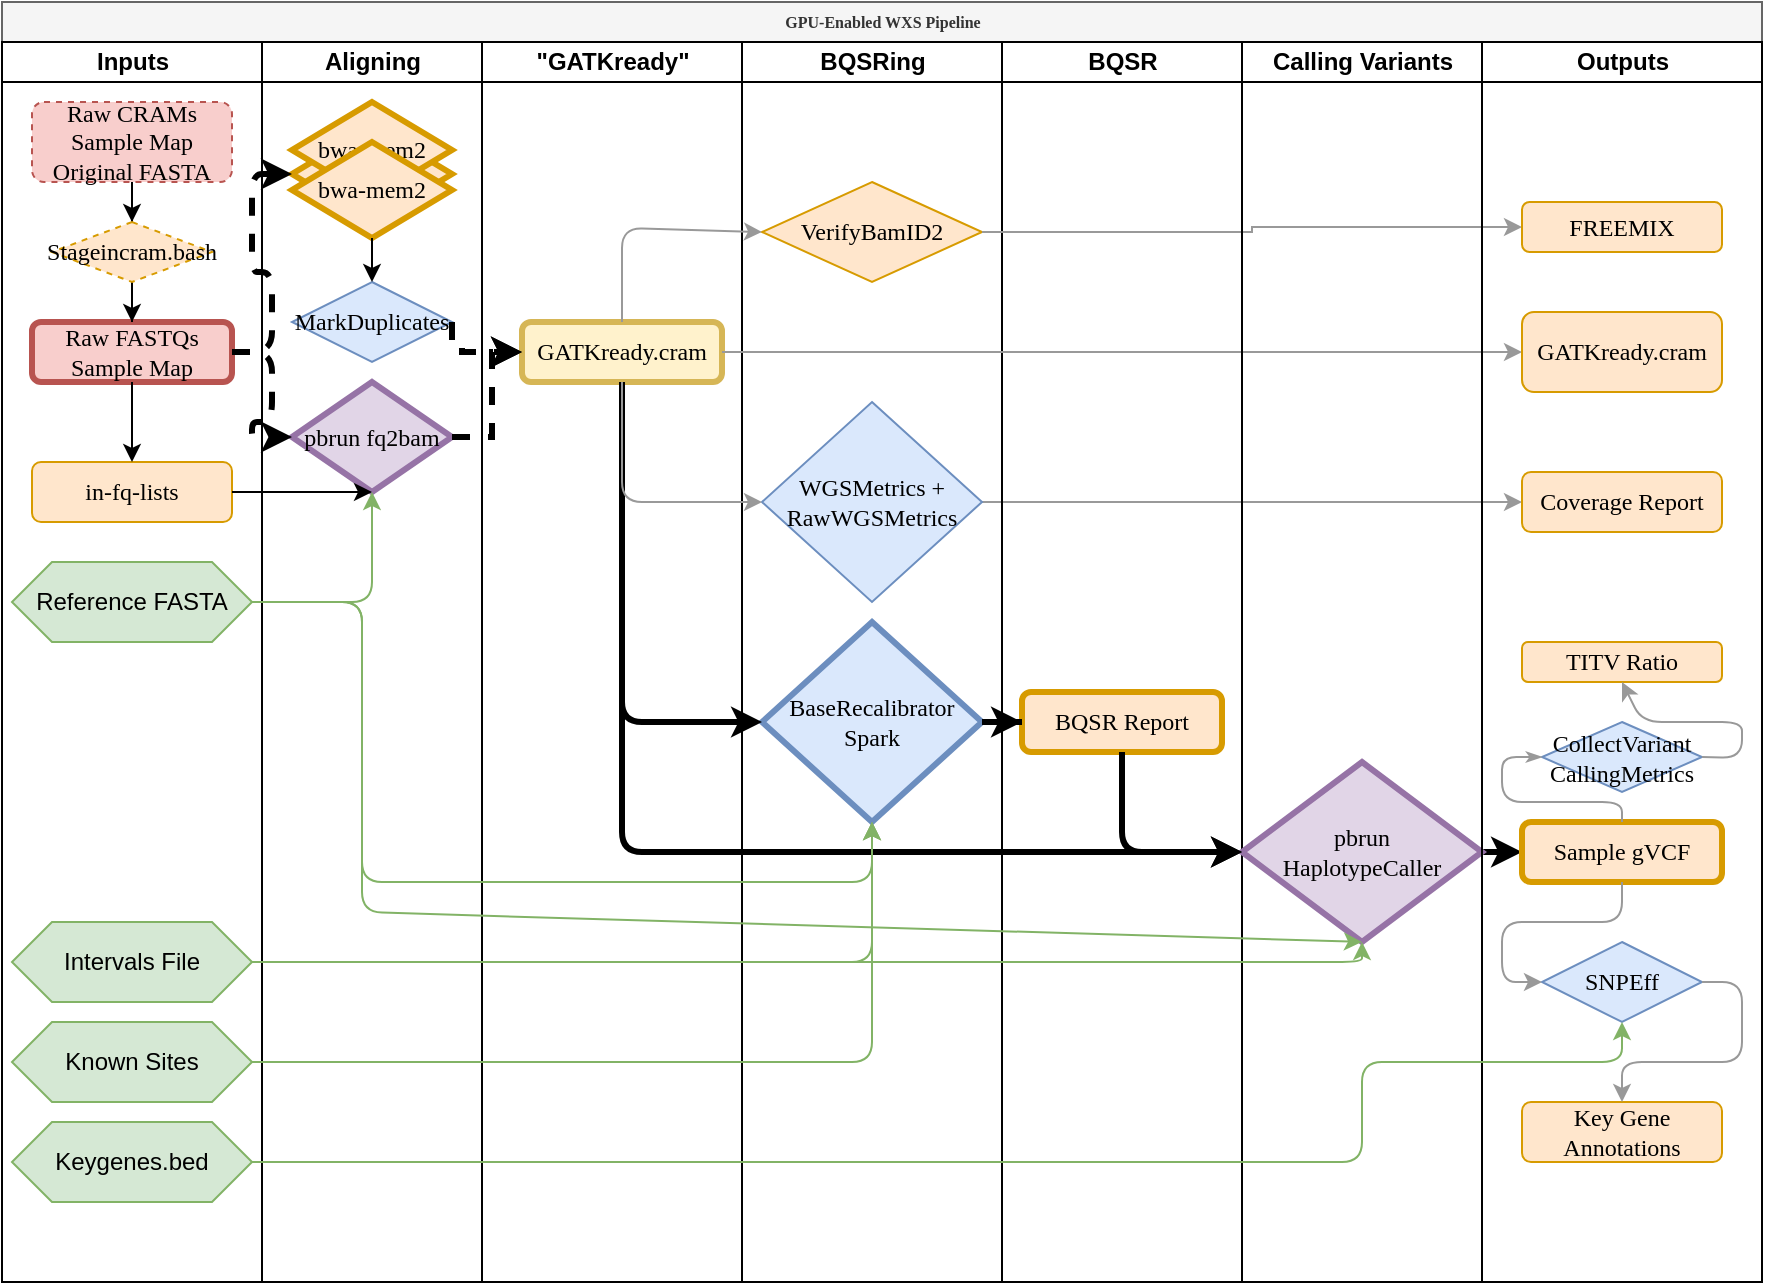 <mxfile version="21.1.5" type="device">
  <diagram name="Page-1" id="74e2e168-ea6b-b213-b513-2b3c1d86103e">
    <mxGraphModel dx="1034" dy="381" grid="1" gridSize="10" guides="1" tooltips="1" connect="1" arrows="1" fold="1" page="1" pageScale="1" pageWidth="1100" pageHeight="850" background="none" math="0" shadow="0">
      <root>
        <mxCell id="0" />
        <mxCell id="1" parent="0" />
        <mxCell id="77e6c97f196da883-1" value="GPU-Enabled WXS Pipeline" style="swimlane;html=1;childLayout=stackLayout;startSize=20;rounded=0;shadow=0;labelBackgroundColor=none;strokeWidth=1;fontFamily=Verdana;fontSize=8;align=center;fillColor=#f5f5f5;fontColor=#333333;strokeColor=#666666;" parent="1" vertex="1">
          <mxGeometry x="110" y="30" width="880" height="640" as="geometry" />
        </mxCell>
        <mxCell id="77e6c97f196da883-2" value="Inputs" style="swimlane;html=1;startSize=20;" parent="77e6c97f196da883-1" vertex="1">
          <mxGeometry y="20" width="130" height="620" as="geometry" />
        </mxCell>
        <mxCell id="Nnj7Wq_yGs6EVmE-nwQ6-4" value="" style="edgeStyle=orthogonalEdgeStyle;rounded=0;orthogonalLoop=1;jettySize=auto;html=1;dashed=1;dashPattern=1 1;" parent="77e6c97f196da883-2" source="77e6c97f196da883-8" target="Nnj7Wq_yGs6EVmE-nwQ6-1" edge="1">
          <mxGeometry relative="1" as="geometry" />
        </mxCell>
        <mxCell id="77e6c97f196da883-8" value="Raw CRAMs&lt;br&gt;Sample Map&lt;br&gt;Original FASTA" style="rounded=1;whiteSpace=wrap;html=1;shadow=0;labelBackgroundColor=none;strokeWidth=1;fontFamily=Verdana;fontSize=12;align=center;dashed=1;fillColor=#f8cecc;strokeColor=#b85450;" parent="77e6c97f196da883-2" vertex="1">
          <mxGeometry x="15" y="30" width="100" height="40" as="geometry" />
        </mxCell>
        <mxCell id="77e6c97f196da883-9" value="Raw FASTQs&lt;br&gt;Sample Map" style="rounded=1;whiteSpace=wrap;html=1;shadow=0;labelBackgroundColor=none;strokeWidth=3;fontFamily=Verdana;fontSize=12;align=center;fillColor=#f8cecc;strokeColor=#b85450;" parent="77e6c97f196da883-2" vertex="1">
          <mxGeometry x="15" y="140" width="100" height="30" as="geometry" />
        </mxCell>
        <mxCell id="Nnj7Wq_yGs6EVmE-nwQ6-3" value="" style="edgeStyle=orthogonalEdgeStyle;rounded=0;orthogonalLoop=1;jettySize=auto;html=1;dashed=1;dashPattern=1 1;" parent="77e6c97f196da883-2" source="Nnj7Wq_yGs6EVmE-nwQ6-1" target="77e6c97f196da883-9" edge="1">
          <mxGeometry relative="1" as="geometry" />
        </mxCell>
        <mxCell id="Nnj7Wq_yGs6EVmE-nwQ6-1" value="Stageincram.bash" style="rhombus;whiteSpace=wrap;html=1;rounded=0;shadow=0;labelBackgroundColor=none;strokeWidth=1;fontFamily=Verdana;fontSize=12;align=center;dashed=1;fillColor=#ffe6cc;strokeColor=#d79b00;" parent="77e6c97f196da883-2" vertex="1">
          <mxGeometry x="25" y="90" width="80" height="30" as="geometry" />
        </mxCell>
        <mxCell id="Nnj7Wq_yGs6EVmE-nwQ6-7" value="in-fq-lists" style="rounded=1;whiteSpace=wrap;html=1;shadow=0;labelBackgroundColor=none;strokeWidth=1;fontFamily=Verdana;fontSize=12;align=center;fillColor=#ffe6cc;strokeColor=#d79b00;" parent="77e6c97f196da883-2" vertex="1">
          <mxGeometry x="15" y="210" width="100" height="30" as="geometry" />
        </mxCell>
        <mxCell id="Nnj7Wq_yGs6EVmE-nwQ6-11" value="" style="endArrow=classic;html=1;rounded=0;exitX=0.5;exitY=1;exitDx=0;exitDy=0;entryX=0.5;entryY=0;entryDx=0;entryDy=0;" parent="77e6c97f196da883-2" source="77e6c97f196da883-9" target="Nnj7Wq_yGs6EVmE-nwQ6-7" edge="1">
          <mxGeometry width="50" height="50" relative="1" as="geometry">
            <mxPoint x="305" y="240" as="sourcePoint" />
            <mxPoint x="355" y="190" as="targetPoint" />
            <Array as="points" />
          </mxGeometry>
        </mxCell>
        <mxCell id="Nnj7Wq_yGs6EVmE-nwQ6-55" value="Reference FASTA" style="shape=hexagon;perimeter=hexagonPerimeter2;whiteSpace=wrap;html=1;fixedSize=1;fillColor=#d5e8d4;strokeColor=#82b366;" parent="77e6c97f196da883-2" vertex="1">
          <mxGeometry x="5" y="260" width="120" height="40" as="geometry" />
        </mxCell>
        <mxCell id="Nnj7Wq_yGs6EVmE-nwQ6-56" value="Intervals File" style="shape=hexagon;perimeter=hexagonPerimeter2;whiteSpace=wrap;html=1;fixedSize=1;fillColor=#d5e8d4;strokeColor=#82b366;" parent="77e6c97f196da883-2" vertex="1">
          <mxGeometry x="5" y="440" width="120" height="40" as="geometry" />
        </mxCell>
        <mxCell id="Nnj7Wq_yGs6EVmE-nwQ6-62" value="Known Sites" style="shape=hexagon;perimeter=hexagonPerimeter2;whiteSpace=wrap;html=1;fixedSize=1;fillColor=#d5e8d4;strokeColor=#82b366;" parent="77e6c97f196da883-2" vertex="1">
          <mxGeometry x="5" y="490" width="120" height="40" as="geometry" />
        </mxCell>
        <mxCell id="Nnj7Wq_yGs6EVmE-nwQ6-66" value="Keygenes.bed" style="shape=hexagon;perimeter=hexagonPerimeter2;whiteSpace=wrap;html=1;fixedSize=1;fillColor=#d5e8d4;strokeColor=#82b366;" parent="77e6c97f196da883-2" vertex="1">
          <mxGeometry x="5" y="540" width="120" height="40" as="geometry" />
        </mxCell>
        <mxCell id="Nnj7Wq_yGs6EVmE-nwQ6-24" value="" style="edgeStyle=orthogonalEdgeStyle;rounded=0;orthogonalLoop=1;jettySize=auto;html=1;fillColor=#f5f5f5;strokeColor=#999999;" parent="77e6c97f196da883-1" source="Nnj7Wq_yGs6EVmE-nwQ6-22" target="Nnj7Wq_yGs6EVmE-nwQ6-23" edge="1">
          <mxGeometry relative="1" as="geometry" />
        </mxCell>
        <mxCell id="77e6c97f196da883-3" value="Aligning" style="swimlane;html=1;startSize=20;" parent="77e6c97f196da883-1" vertex="1">
          <mxGeometry x="130" y="20" width="110" height="620" as="geometry" />
        </mxCell>
        <mxCell id="Nnj7Wq_yGs6EVmE-nwQ6-5" value="pbrun fq2bam" style="rhombus;whiteSpace=wrap;html=1;rounded=0;shadow=0;labelBackgroundColor=none;strokeWidth=3;fontFamily=Verdana;fontSize=12;align=center;fillColor=#e1d5e7;strokeColor=#9673a6;" parent="77e6c97f196da883-3" vertex="1">
          <mxGeometry x="15" y="170" width="80" height="55" as="geometry" />
        </mxCell>
        <mxCell id="TSq1mU4a56lTS22iXald-4" value="bwa-mem2" style="rhombus;whiteSpace=wrap;html=1;rounded=0;shadow=0;labelBackgroundColor=none;strokeWidth=3;fontFamily=Verdana;fontSize=8;align=center;fillColor=#ffe6cc;strokeColor=#d79b00;" parent="77e6c97f196da883-3" vertex="1">
          <mxGeometry x="15" y="42" width="80" height="48" as="geometry" />
        </mxCell>
        <mxCell id="xKvOOhsYieL9IacCuS3Y-2" value="bwa-mem2" style="rhombus;whiteSpace=wrap;html=1;rounded=0;shadow=0;labelBackgroundColor=none;strokeWidth=3;fontFamily=Verdana;fontSize=12;align=center;fillColor=#ffe6cc;strokeColor=#d79b00;" parent="77e6c97f196da883-3" vertex="1">
          <mxGeometry x="15" y="30" width="80" height="48" as="geometry" />
        </mxCell>
        <mxCell id="xKvOOhsYieL9IacCuS3Y-3" value="bwa-mem2" style="rhombus;whiteSpace=wrap;html=1;rounded=0;shadow=0;labelBackgroundColor=none;strokeWidth=3;fontFamily=Verdana;fontSize=12;align=center;fillColor=#ffe6cc;strokeColor=#d79b00;" parent="77e6c97f196da883-3" vertex="1">
          <mxGeometry x="15" y="50" width="80" height="48" as="geometry" />
        </mxCell>
        <mxCell id="xKvOOhsYieL9IacCuS3Y-5" value="MarkDuplicates" style="rhombus;whiteSpace=wrap;html=1;rounded=0;shadow=0;labelBackgroundColor=none;strokeWidth=1;fontFamily=Verdana;fontSize=12;align=center;fillColor=#dae8fc;strokeColor=#6c8ebf;" parent="77e6c97f196da883-3" vertex="1">
          <mxGeometry x="15" y="120" width="80" height="40" as="geometry" />
        </mxCell>
        <mxCell id="xKvOOhsYieL9IacCuS3Y-4" style="edgeStyle=orthogonalEdgeStyle;rounded=0;orthogonalLoop=1;jettySize=auto;html=1;exitX=0.5;exitY=1;exitDx=0;exitDy=0;entryX=0.5;entryY=0;entryDx=0;entryDy=0;" parent="77e6c97f196da883-3" source="xKvOOhsYieL9IacCuS3Y-3" target="xKvOOhsYieL9IacCuS3Y-5" edge="1">
          <mxGeometry relative="1" as="geometry">
            <mxPoint x="55" y="120" as="targetPoint" />
          </mxGeometry>
        </mxCell>
        <mxCell id="77e6c97f196da883-4" value="&quot;GATKready&quot;" style="swimlane;html=1;startSize=20;" parent="77e6c97f196da883-1" vertex="1">
          <mxGeometry x="240" y="20" width="130" height="620" as="geometry" />
        </mxCell>
        <mxCell id="Nnj7Wq_yGs6EVmE-nwQ6-12" value="GATKready.cram" style="rounded=1;whiteSpace=wrap;html=1;shadow=0;labelBackgroundColor=none;strokeWidth=3;fontFamily=Verdana;fontSize=12;align=center;fillColor=#fff2cc;strokeColor=#d6b656;" parent="77e6c97f196da883-4" vertex="1">
          <mxGeometry x="20" y="140" width="100" height="30" as="geometry" />
        </mxCell>
        <mxCell id="77e6c97f196da883-5" value="BQSRing" style="swimlane;html=1;startSize=20;" parent="77e6c97f196da883-1" vertex="1">
          <mxGeometry x="370" y="20" width="130" height="620" as="geometry" />
        </mxCell>
        <mxCell id="Nnj7Wq_yGs6EVmE-nwQ6-36" style="edgeStyle=orthogonalEdgeStyle;rounded=1;orthogonalLoop=1;jettySize=auto;html=1;exitX=0.5;exitY=1;exitDx=0;exitDy=0;" parent="77e6c97f196da883-5" edge="1">
          <mxGeometry relative="1" as="geometry">
            <mxPoint x="80" y="440" as="sourcePoint" />
            <mxPoint x="80" y="440" as="targetPoint" />
          </mxGeometry>
        </mxCell>
        <mxCell id="Nnj7Wq_yGs6EVmE-nwQ6-22" value="WGSMetrics + RawWGSMetrics" style="rhombus;whiteSpace=wrap;html=1;rounded=0;shadow=0;labelBackgroundColor=none;strokeWidth=1;fontFamily=Verdana;fontSize=12;align=center;fillColor=#dae8fc;strokeColor=#6c8ebf;" parent="77e6c97f196da883-5" vertex="1">
          <mxGeometry x="10" y="180" width="110" height="100" as="geometry" />
        </mxCell>
        <mxCell id="Nnj7Wq_yGs6EVmE-nwQ6-17" value="BaseRecalibrator&lt;br&gt;Spark" style="rhombus;whiteSpace=wrap;html=1;rounded=0;shadow=0;labelBackgroundColor=none;strokeWidth=3;fontFamily=Verdana;fontSize=12;align=center;fillColor=#dae8fc;strokeColor=#6c8ebf;" parent="77e6c97f196da883-5" vertex="1">
          <mxGeometry x="10" y="290" width="110" height="100" as="geometry" />
        </mxCell>
        <mxCell id="Nnj7Wq_yGs6EVmE-nwQ6-28" value="VerifyBamID2" style="rhombus;whiteSpace=wrap;html=1;rounded=0;shadow=0;labelBackgroundColor=none;strokeWidth=1;fontFamily=Verdana;fontSize=12;align=center;fillColor=#ffe6cc;strokeColor=#d79b00;" parent="77e6c97f196da883-5" vertex="1">
          <mxGeometry x="10" y="70" width="110" height="50" as="geometry" />
        </mxCell>
        <mxCell id="77e6c97f196da883-6" value="BQSR" style="swimlane;html=1;startSize=20;" parent="77e6c97f196da883-1" vertex="1">
          <mxGeometry x="500" y="20" width="120" height="620" as="geometry" />
        </mxCell>
        <mxCell id="Nnj7Wq_yGs6EVmE-nwQ6-25" value="BQSR Report" style="rounded=1;whiteSpace=wrap;html=1;shadow=0;labelBackgroundColor=none;strokeWidth=3;fontFamily=Verdana;fontSize=12;align=center;fillColor=#ffe6cc;strokeColor=#d79b00;" parent="77e6c97f196da883-6" vertex="1">
          <mxGeometry x="10" y="325" width="100" height="30" as="geometry" />
        </mxCell>
        <mxCell id="Nnj7Wq_yGs6EVmE-nwQ6-13" value="" style="edgeStyle=orthogonalEdgeStyle;rounded=0;orthogonalLoop=1;jettySize=auto;html=1;strokeWidth=3;dashed=1;" parent="77e6c97f196da883-1" source="Nnj7Wq_yGs6EVmE-nwQ6-5" target="Nnj7Wq_yGs6EVmE-nwQ6-12" edge="1">
          <mxGeometry relative="1" as="geometry" />
        </mxCell>
        <mxCell id="Nnj7Wq_yGs6EVmE-nwQ6-19" value="" style="edgeStyle=orthogonalEdgeStyle;rounded=0;orthogonalLoop=1;jettySize=auto;html=1;fillColor=#f5f5f5;strokeColor=#999999;exitX=1;exitY=0.5;exitDx=0;exitDy=0;" parent="77e6c97f196da883-1" source="Nnj7Wq_yGs6EVmE-nwQ6-12" target="77e6c97f196da883-12" edge="1">
          <mxGeometry relative="1" as="geometry">
            <mxPoint x="475" y="175" as="sourcePoint" />
          </mxGeometry>
        </mxCell>
        <mxCell id="Nnj7Wq_yGs6EVmE-nwQ6-26" value="" style="edgeStyle=orthogonalEdgeStyle;rounded=0;orthogonalLoop=1;jettySize=auto;html=1;strokeWidth=3;" parent="77e6c97f196da883-1" source="Nnj7Wq_yGs6EVmE-nwQ6-17" target="Nnj7Wq_yGs6EVmE-nwQ6-25" edge="1">
          <mxGeometry relative="1" as="geometry" />
        </mxCell>
        <mxCell id="Nnj7Wq_yGs6EVmE-nwQ6-32" value="" style="edgeStyle=orthogonalEdgeStyle;rounded=0;orthogonalLoop=1;jettySize=auto;html=1;strokeColor=#999999;" parent="77e6c97f196da883-1" source="Nnj7Wq_yGs6EVmE-nwQ6-28" target="Nnj7Wq_yGs6EVmE-nwQ6-31" edge="1">
          <mxGeometry relative="1" as="geometry" />
        </mxCell>
        <mxCell id="Nnj7Wq_yGs6EVmE-nwQ6-37" value="" style="edgeStyle=orthogonalEdgeStyle;rounded=1;orthogonalLoop=1;jettySize=auto;html=1;strokeWidth=3;" parent="77e6c97f196da883-1" source="Nnj7Wq_yGs6EVmE-nwQ6-33" target="77e6c97f196da883-15" edge="1">
          <mxGeometry relative="1" as="geometry" />
        </mxCell>
        <mxCell id="Nnj7Wq_yGs6EVmE-nwQ6-18" value="" style="edgeStyle=orthogonalEdgeStyle;rounded=1;orthogonalLoop=1;jettySize=auto;html=1;entryX=0;entryY=0.5;entryDx=0;entryDy=0;strokeWidth=3;" parent="77e6c97f196da883-1" source="Nnj7Wq_yGs6EVmE-nwQ6-12" target="Nnj7Wq_yGs6EVmE-nwQ6-17" edge="1">
          <mxGeometry relative="1" as="geometry">
            <Array as="points">
              <mxPoint x="310" y="360" />
            </Array>
          </mxGeometry>
        </mxCell>
        <mxCell id="Nnj7Wq_yGs6EVmE-nwQ6-8" value="" style="endArrow=classic;html=1;rounded=1;exitX=1;exitY=0.5;exitDx=0;exitDy=0;entryX=0.5;entryY=1;entryDx=0;entryDy=0;" parent="77e6c97f196da883-1" source="Nnj7Wq_yGs6EVmE-nwQ6-7" target="Nnj7Wq_yGs6EVmE-nwQ6-5" edge="1">
          <mxGeometry width="50" height="50" relative="1" as="geometry">
            <mxPoint x="310" y="270" as="sourcePoint" />
            <mxPoint x="360" y="220" as="targetPoint" />
            <Array as="points">
              <mxPoint x="185" y="245" />
            </Array>
          </mxGeometry>
        </mxCell>
        <mxCell id="77e6c97f196da883-7" value="Calling Variants" style="swimlane;html=1;startSize=20;" parent="77e6c97f196da883-1" vertex="1">
          <mxGeometry x="620" y="20" width="120" height="620" as="geometry" />
        </mxCell>
        <mxCell id="Nnj7Wq_yGs6EVmE-nwQ6-33" value="pbrun&lt;br&gt;HaplotypeCaller" style="rhombus;whiteSpace=wrap;html=1;rounded=0;shadow=0;labelBackgroundColor=none;strokeWidth=3;fontFamily=Verdana;fontSize=12;align=center;fillColor=#e1d5e7;strokeColor=#9673a6;" parent="77e6c97f196da883-7" vertex="1">
          <mxGeometry y="360" width="120" height="90" as="geometry" />
        </mxCell>
        <mxCell id="Nnj7Wq_yGs6EVmE-nwQ6-35" value="" style="endArrow=classic;html=1;rounded=1;exitX=0.5;exitY=1;exitDx=0;exitDy=0;entryX=0;entryY=0.5;entryDx=0;entryDy=0;strokeWidth=3;" parent="77e6c97f196da883-1" source="Nnj7Wq_yGs6EVmE-nwQ6-12" target="Nnj7Wq_yGs6EVmE-nwQ6-33" edge="1">
          <mxGeometry width="50" height="50" relative="1" as="geometry">
            <mxPoint x="310" y="280" as="sourcePoint" />
            <mxPoint x="190" y="420" as="targetPoint" />
            <Array as="points">
              <mxPoint x="310" y="425" />
            </Array>
          </mxGeometry>
        </mxCell>
        <mxCell id="Nnj7Wq_yGs6EVmE-nwQ6-34" value="" style="edgeStyle=orthogonalEdgeStyle;rounded=1;orthogonalLoop=1;jettySize=auto;html=1;strokeWidth=3;" parent="77e6c97f196da883-1" source="Nnj7Wq_yGs6EVmE-nwQ6-25" target="Nnj7Wq_yGs6EVmE-nwQ6-33" edge="1">
          <mxGeometry relative="1" as="geometry">
            <Array as="points">
              <mxPoint x="560" y="425" />
            </Array>
          </mxGeometry>
        </mxCell>
        <mxCell id="Nnj7Wq_yGs6EVmE-nwQ6-51" value="" style="edgeStyle=orthogonalEdgeStyle;rounded=1;orthogonalLoop=1;jettySize=auto;html=1;strokeWidth=3;dashed=1;" parent="77e6c97f196da883-1" source="77e6c97f196da883-9" target="Nnj7Wq_yGs6EVmE-nwQ6-5" edge="1">
          <mxGeometry relative="1" as="geometry" />
        </mxCell>
        <mxCell id="Nnj7Wq_yGs6EVmE-nwQ6-44" value="Outputs" style="swimlane;html=1;startSize=20;" parent="77e6c97f196da883-1" vertex="1">
          <mxGeometry x="740" y="20" width="140" height="620" as="geometry" />
        </mxCell>
        <mxCell id="77e6c97f196da883-15" value="Sample gVCF" style="rounded=1;whiteSpace=wrap;html=1;shadow=0;labelBackgroundColor=none;strokeWidth=3;fontFamily=Verdana;fontSize=12;align=center;fillColor=#ffe6cc;strokeColor=#d79b00;" parent="Nnj7Wq_yGs6EVmE-nwQ6-44" vertex="1">
          <mxGeometry x="20" y="390" width="100" height="30" as="geometry" />
        </mxCell>
        <mxCell id="77e6c97f196da883-18" value="TITV Ratio" style="rounded=1;whiteSpace=wrap;html=1;shadow=0;labelBackgroundColor=none;strokeWidth=1;fontFamily=Verdana;fontSize=12;align=center;fillColor=#ffe6cc;strokeColor=#d79b00;" parent="Nnj7Wq_yGs6EVmE-nwQ6-44" vertex="1">
          <mxGeometry x="20" y="300" width="100" height="20" as="geometry" />
        </mxCell>
        <mxCell id="Nnj7Wq_yGs6EVmE-nwQ6-23" value="Coverage Report" style="rounded=1;whiteSpace=wrap;html=1;shadow=0;labelBackgroundColor=none;strokeWidth=1;fontFamily=Verdana;fontSize=12;align=center;fillColor=#ffe6cc;strokeColor=#d79b00;" parent="Nnj7Wq_yGs6EVmE-nwQ6-44" vertex="1">
          <mxGeometry x="20" y="215" width="100" height="30" as="geometry" />
        </mxCell>
        <mxCell id="77e6c97f196da883-12" value="GATKready.cram" style="rounded=1;whiteSpace=wrap;html=1;shadow=0;labelBackgroundColor=none;strokeWidth=1;fontFamily=Verdana;fontSize=12;align=center;fillColor=#ffe6cc;strokeColor=#d79b00;" parent="Nnj7Wq_yGs6EVmE-nwQ6-44" vertex="1">
          <mxGeometry x="20" y="135" width="100" height="40" as="geometry" />
        </mxCell>
        <mxCell id="Nnj7Wq_yGs6EVmE-nwQ6-31" value="FREEMIX" style="rounded=1;whiteSpace=wrap;html=1;shadow=0;labelBackgroundColor=none;strokeWidth=1;fontFamily=Verdana;fontSize=12;align=center;fillColor=#ffe6cc;strokeColor=#d79b00;" parent="Nnj7Wq_yGs6EVmE-nwQ6-44" vertex="1">
          <mxGeometry x="20" y="80" width="100" height="25" as="geometry" />
        </mxCell>
        <mxCell id="Nnj7Wq_yGs6EVmE-nwQ6-68" value="Key Gene &lt;br&gt;Annotations" style="rounded=1;whiteSpace=wrap;html=1;shadow=0;labelBackgroundColor=none;strokeWidth=1;fontFamily=Verdana;fontSize=12;align=center;fillColor=#ffe6cc;strokeColor=#d79b00;" parent="Nnj7Wq_yGs6EVmE-nwQ6-44" vertex="1">
          <mxGeometry x="20" y="530" width="100" height="30" as="geometry" />
        </mxCell>
        <mxCell id="77e6c97f196da883-16" value="CollectVariant CallingMetrics" style="rhombus;whiteSpace=wrap;html=1;rounded=0;shadow=0;labelBackgroundColor=none;strokeWidth=1;fontFamily=Verdana;fontSize=12;align=center;fillColor=#dae8fc;strokeColor=#6c8ebf;" parent="Nnj7Wq_yGs6EVmE-nwQ6-44" vertex="1">
          <mxGeometry x="30" y="340" width="80" height="35" as="geometry" />
        </mxCell>
        <mxCell id="107ba76e4e335f99-1" style="edgeStyle=orthogonalEdgeStyle;rounded=1;html=1;labelBackgroundColor=none;startArrow=none;startFill=0;startSize=5;endArrow=classicThin;endFill=1;endSize=5;jettySize=auto;orthogonalLoop=1;strokeWidth=1;fontFamily=Verdana;fontSize=8;exitX=0.5;exitY=0;exitDx=0;exitDy=0;strokeColor=#999999;entryX=0;entryY=0.5;entryDx=0;entryDy=0;" parent="Nnj7Wq_yGs6EVmE-nwQ6-44" source="77e6c97f196da883-15" target="77e6c97f196da883-16" edge="1">
          <mxGeometry relative="1" as="geometry">
            <mxPoint x="-130" y="420" as="targetPoint" />
            <Array as="points">
              <mxPoint x="70" y="380" />
              <mxPoint x="10" y="380" />
              <mxPoint x="10" y="358" />
            </Array>
          </mxGeometry>
        </mxCell>
        <mxCell id="Nnj7Wq_yGs6EVmE-nwQ6-71" value="" style="endArrow=classic;html=1;rounded=1;strokeColor=#999999;strokeWidth=1;exitX=1;exitY=0.5;exitDx=0;exitDy=0;entryX=0.5;entryY=1;entryDx=0;entryDy=0;" parent="Nnj7Wq_yGs6EVmE-nwQ6-44" source="77e6c97f196da883-16" target="77e6c97f196da883-18" edge="1">
          <mxGeometry width="50" height="50" relative="1" as="geometry">
            <mxPoint x="-250" y="380" as="sourcePoint" />
            <mxPoint x="-200" y="330" as="targetPoint" />
            <Array as="points">
              <mxPoint x="130" y="358" />
              <mxPoint x="130" y="340" />
              <mxPoint x="110" y="340" />
              <mxPoint x="80" y="340" />
            </Array>
          </mxGeometry>
        </mxCell>
        <mxCell id="Nnj7Wq_yGs6EVmE-nwQ6-64" value="SNPEff" style="rhombus;whiteSpace=wrap;html=1;rounded=0;shadow=0;labelBackgroundColor=none;strokeWidth=1;fontFamily=Verdana;fontSize=12;align=center;fillColor=#dae8fc;strokeColor=#6c8ebf;" parent="Nnj7Wq_yGs6EVmE-nwQ6-44" vertex="1">
          <mxGeometry x="30" y="450" width="80" height="40" as="geometry" />
        </mxCell>
        <mxCell id="Nnj7Wq_yGs6EVmE-nwQ6-69" value="" style="edgeStyle=orthogonalEdgeStyle;rounded=1;orthogonalLoop=1;jettySize=auto;html=1;strokeColor=#999999;strokeWidth=1;exitX=1;exitY=0.5;exitDx=0;exitDy=0;" parent="Nnj7Wq_yGs6EVmE-nwQ6-44" source="Nnj7Wq_yGs6EVmE-nwQ6-64" target="Nnj7Wq_yGs6EVmE-nwQ6-68" edge="1">
          <mxGeometry relative="1" as="geometry" />
        </mxCell>
        <mxCell id="Nnj7Wq_yGs6EVmE-nwQ6-72" value="" style="endArrow=classic;html=1;rounded=1;strokeColor=#999999;strokeWidth=1;exitX=0.5;exitY=1;exitDx=0;exitDy=0;entryX=0;entryY=0.5;entryDx=0;entryDy=0;" parent="Nnj7Wq_yGs6EVmE-nwQ6-44" source="77e6c97f196da883-15" target="Nnj7Wq_yGs6EVmE-nwQ6-64" edge="1">
          <mxGeometry width="50" height="50" relative="1" as="geometry">
            <mxPoint x="-230" y="490" as="sourcePoint" />
            <mxPoint x="-180" y="440" as="targetPoint" />
            <Array as="points">
              <mxPoint x="70" y="440" />
              <mxPoint x="10" y="440" />
              <mxPoint x="10" y="470" />
            </Array>
          </mxGeometry>
        </mxCell>
        <mxCell id="Nnj7Wq_yGs6EVmE-nwQ6-57" value="" style="endArrow=classic;html=1;rounded=1;exitX=1;exitY=0.5;exitDx=0;exitDy=0;entryX=0.5;entryY=1;entryDx=0;entryDy=0;fillColor=#d5e8d4;strokeColor=#82b366;" parent="77e6c97f196da883-1" source="Nnj7Wq_yGs6EVmE-nwQ6-56" target="Nnj7Wq_yGs6EVmE-nwQ6-17" edge="1">
          <mxGeometry width="50" height="50" relative="1" as="geometry">
            <mxPoint x="290" y="230" as="sourcePoint" />
            <mxPoint x="340" y="180" as="targetPoint" />
            <Array as="points">
              <mxPoint x="435" y="480" />
            </Array>
          </mxGeometry>
        </mxCell>
        <mxCell id="Nnj7Wq_yGs6EVmE-nwQ6-58" value="" style="endArrow=classic;html=1;rounded=1;exitX=1;exitY=0.5;exitDx=0;exitDy=0;entryX=0.5;entryY=1;entryDx=0;entryDy=0;fillColor=#d5e8d4;strokeColor=#82b366;" parent="77e6c97f196da883-1" source="Nnj7Wq_yGs6EVmE-nwQ6-55" target="Nnj7Wq_yGs6EVmE-nwQ6-5" edge="1">
          <mxGeometry width="50" height="50" relative="1" as="geometry">
            <mxPoint x="290" y="230" as="sourcePoint" />
            <mxPoint x="340" y="180" as="targetPoint" />
            <Array as="points">
              <mxPoint x="185" y="300" />
            </Array>
          </mxGeometry>
        </mxCell>
        <mxCell id="Nnj7Wq_yGs6EVmE-nwQ6-59" value="" style="endArrow=classic;html=1;rounded=1;exitX=1;exitY=0.5;exitDx=0;exitDy=0;entryX=0.5;entryY=1;entryDx=0;entryDy=0;fillColor=#d5e8d4;strokeColor=#82b366;" parent="77e6c97f196da883-1" source="Nnj7Wq_yGs6EVmE-nwQ6-55" target="Nnj7Wq_yGs6EVmE-nwQ6-17" edge="1">
          <mxGeometry width="50" height="50" relative="1" as="geometry">
            <mxPoint x="290" y="230" as="sourcePoint" />
            <mxPoint x="435" y="400" as="targetPoint" />
            <Array as="points">
              <mxPoint x="180" y="300" />
              <mxPoint x="180" y="440" />
              <mxPoint x="435" y="440" />
            </Array>
          </mxGeometry>
        </mxCell>
        <mxCell id="Nnj7Wq_yGs6EVmE-nwQ6-60" value="" style="endArrow=classic;html=1;rounded=1;exitX=1;exitY=0.5;exitDx=0;exitDy=0;entryX=0.5;entryY=1;entryDx=0;entryDy=0;fillColor=#d5e8d4;strokeColor=#82b366;" parent="77e6c97f196da883-1" source="Nnj7Wq_yGs6EVmE-nwQ6-55" target="Nnj7Wq_yGs6EVmE-nwQ6-33" edge="1">
          <mxGeometry width="50" height="50" relative="1" as="geometry">
            <mxPoint x="290" y="410" as="sourcePoint" />
            <mxPoint x="340" y="360" as="targetPoint" />
            <Array as="points">
              <mxPoint x="180" y="300" />
              <mxPoint x="180" y="455" />
            </Array>
          </mxGeometry>
        </mxCell>
        <mxCell id="Nnj7Wq_yGs6EVmE-nwQ6-61" value="" style="endArrow=classic;html=1;rounded=1;exitX=1;exitY=0.5;exitDx=0;exitDy=0;entryX=0.5;entryY=1;entryDx=0;entryDy=0;fillColor=#d5e8d4;strokeColor=#82b366;" parent="77e6c97f196da883-1" source="Nnj7Wq_yGs6EVmE-nwQ6-56" target="Nnj7Wq_yGs6EVmE-nwQ6-33" edge="1">
          <mxGeometry width="50" height="50" relative="1" as="geometry">
            <mxPoint x="290" y="410" as="sourcePoint" />
            <mxPoint x="340" y="360" as="targetPoint" />
            <Array as="points">
              <mxPoint x="680" y="480" />
            </Array>
          </mxGeometry>
        </mxCell>
        <mxCell id="Nnj7Wq_yGs6EVmE-nwQ6-63" value="" style="endArrow=classic;html=1;rounded=1;strokeColor=#82b366;strokeWidth=1;fillColor=#d5e8d4;exitX=1;exitY=0.5;exitDx=0;exitDy=0;entryX=0.5;entryY=1;entryDx=0;entryDy=0;" parent="77e6c97f196da883-1" source="Nnj7Wq_yGs6EVmE-nwQ6-62" target="Nnj7Wq_yGs6EVmE-nwQ6-17" edge="1">
          <mxGeometry width="50" height="50" relative="1" as="geometry">
            <mxPoint x="350" y="410" as="sourcePoint" />
            <mxPoint x="400" y="360" as="targetPoint" />
            <Array as="points">
              <mxPoint x="435" y="530" />
            </Array>
          </mxGeometry>
        </mxCell>
        <mxCell id="Nnj7Wq_yGs6EVmE-nwQ6-67" value="" style="endArrow=classic;html=1;rounded=1;strokeColor=#82b366;strokeWidth=1;fillColor=#d5e8d4;exitX=1;exitY=0.5;exitDx=0;exitDy=0;entryX=0.5;entryY=1;entryDx=0;entryDy=0;" parent="77e6c97f196da883-1" source="Nnj7Wq_yGs6EVmE-nwQ6-66" target="Nnj7Wq_yGs6EVmE-nwQ6-64" edge="1">
          <mxGeometry width="50" height="50" relative="1" as="geometry">
            <mxPoint x="245" y="570" as="sourcePoint" />
            <mxPoint x="555" y="435" as="targetPoint" />
            <Array as="points">
              <mxPoint x="680" y="580" />
              <mxPoint x="680" y="530" />
              <mxPoint x="810" y="530" />
            </Array>
          </mxGeometry>
        </mxCell>
        <mxCell id="TSq1mU4a56lTS22iXald-2" value="" style="edgeStyle=orthogonalEdgeStyle;rounded=1;orthogonalLoop=1;jettySize=auto;html=1;strokeWidth=3;exitX=1;exitY=0.5;exitDx=0;exitDy=0;entryX=0;entryY=0.5;entryDx=0;entryDy=0;dashed=1;" parent="77e6c97f196da883-1" source="77e6c97f196da883-9" target="TSq1mU4a56lTS22iXald-4" edge="1">
          <mxGeometry relative="1" as="geometry">
            <mxPoint x="115" y="122" as="sourcePoint" />
            <mxPoint x="145" y="122" as="targetPoint" />
          </mxGeometry>
        </mxCell>
        <mxCell id="TSq1mU4a56lTS22iXald-5" value="" style="edgeStyle=orthogonalEdgeStyle;rounded=0;orthogonalLoop=1;jettySize=auto;html=1;strokeWidth=3;exitX=1;exitY=0.5;exitDx=0;exitDy=0;entryX=0;entryY=0.5;entryDx=0;entryDy=0;dashed=1;" parent="77e6c97f196da883-1" source="xKvOOhsYieL9IacCuS3Y-5" target="Nnj7Wq_yGs6EVmE-nwQ6-12" edge="1">
          <mxGeometry relative="1" as="geometry">
            <mxPoint x="280" y="110" as="sourcePoint" />
            <mxPoint x="315" y="110" as="targetPoint" />
            <Array as="points">
              <mxPoint x="225" y="170" />
              <mxPoint x="230" y="170" />
              <mxPoint x="230" y="175" />
            </Array>
          </mxGeometry>
        </mxCell>
        <mxCell id="Nnj7Wq_yGs6EVmE-nwQ6-30" value="" style="endArrow=classic;html=1;rounded=1;entryX=0;entryY=0.5;entryDx=0;entryDy=0;strokeColor=#999999;exitX=0.5;exitY=0;exitDx=0;exitDy=0;" parent="77e6c97f196da883-1" source="Nnj7Wq_yGs6EVmE-nwQ6-12" target="Nnj7Wq_yGs6EVmE-nwQ6-28" edge="1">
          <mxGeometry width="50" height="50" relative="1" as="geometry">
            <mxPoint x="570" y="133" as="sourcePoint" />
            <mxPoint x="150" y="230" as="targetPoint" />
            <Array as="points">
              <mxPoint x="310" y="113" />
            </Array>
          </mxGeometry>
        </mxCell>
        <mxCell id="xKvOOhsYieL9IacCuS3Y-32" value="" style="edgeStyle=orthogonalEdgeStyle;rounded=1;orthogonalLoop=1;jettySize=auto;html=1;entryX=0;entryY=0.25;entryDx=0;entryDy=0;entryPerimeter=0;" parent="77e6c97f196da883-1" edge="1">
          <mxGeometry relative="1" as="geometry">
            <Array as="points">
              <mxPoint x="1010" y="160" />
            </Array>
            <mxPoint x="1020" y="160" as="targetPoint" />
          </mxGeometry>
        </mxCell>
        <mxCell id="xKvOOhsYieL9IacCuS3Y-133" value="" style="edgeStyle=orthogonalEdgeStyle;rounded=1;orthogonalLoop=1;jettySize=auto;html=1;" parent="77e6c97f196da883-1" edge="1">
          <mxGeometry relative="1" as="geometry">
            <mxPoint x="1460.0" y="100.0" as="targetPoint" />
          </mxGeometry>
        </mxCell>
        <mxCell id="xKvOOhsYieL9IacCuS3Y-134" value="" style="edgeStyle=orthogonalEdgeStyle;rounded=1;orthogonalLoop=1;jettySize=auto;html=1;" parent="77e6c97f196da883-1" edge="1">
          <mxGeometry relative="1" as="geometry">
            <mxPoint x="1460.0" y="180" as="targetPoint" />
          </mxGeometry>
        </mxCell>
        <mxCell id="xKvOOhsYieL9IacCuS3Y-135" value="" style="edgeStyle=orthogonalEdgeStyle;rounded=1;orthogonalLoop=1;jettySize=auto;html=1;" parent="77e6c97f196da883-1" edge="1">
          <mxGeometry relative="1" as="geometry">
            <mxPoint x="1460.0" y="260" as="targetPoint" />
          </mxGeometry>
        </mxCell>
        <mxCell id="xKvOOhsYieL9IacCuS3Y-140" value="" style="edgeStyle=orthogonalEdgeStyle;rounded=1;orthogonalLoop=1;jettySize=auto;html=1;" parent="77e6c97f196da883-1" edge="1">
          <mxGeometry relative="1" as="geometry">
            <mxPoint x="1560.0" y="100" as="sourcePoint" />
          </mxGeometry>
        </mxCell>
        <mxCell id="xKvOOhsYieL9IacCuS3Y-191" style="edgeStyle=orthogonalEdgeStyle;rounded=1;orthogonalLoop=1;jettySize=auto;html=1;exitX=1;exitY=0.5;exitDx=0;exitDy=0;entryX=0;entryY=0.5;entryDx=0;entryDy=0;" parent="77e6c97f196da883-1" edge="1">
          <mxGeometry relative="1" as="geometry">
            <Array as="points">
              <mxPoint x="1730" y="590" />
              <mxPoint x="1730" y="485" />
            </Array>
            <mxPoint x="1700.0" y="590" as="sourcePoint" />
          </mxGeometry>
        </mxCell>
        <mxCell id="Nnj7Wq_yGs6EVmE-nwQ6-53" value="" style="endArrow=classic;html=1;rounded=1;entryX=0;entryY=0.5;entryDx=0;entryDy=0;fillColor=#f5f5f5;strokeColor=#999999;" parent="1" target="Nnj7Wq_yGs6EVmE-nwQ6-22" edge="1">
          <mxGeometry width="50" height="50" relative="1" as="geometry">
            <mxPoint x="420" y="220" as="sourcePoint" />
            <mxPoint x="670" y="180" as="targetPoint" />
            <Array as="points">
              <mxPoint x="420" y="280" />
            </Array>
          </mxGeometry>
        </mxCell>
        <mxCell id="xKvOOhsYieL9IacCuS3Y-1" style="edgeStyle=orthogonalEdgeStyle;rounded=0;orthogonalLoop=1;jettySize=auto;html=1;exitX=1;exitY=0.5;exitDx=0;exitDy=0;" parent="1" source="Nnj7Wq_yGs6EVmE-nwQ6-1" edge="1">
          <mxGeometry relative="1" as="geometry">
            <mxPoint x="215" y="155" as="targetPoint" />
          </mxGeometry>
        </mxCell>
      </root>
    </mxGraphModel>
  </diagram>
</mxfile>
